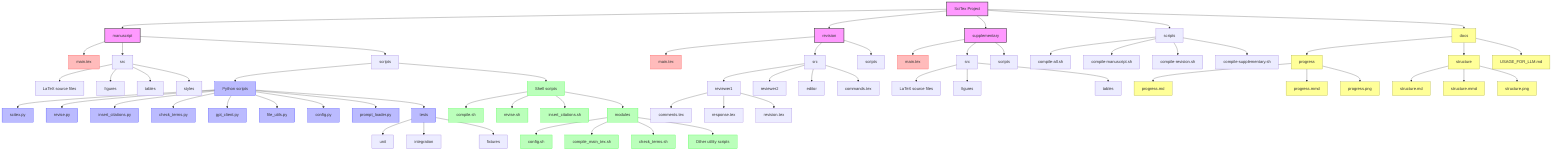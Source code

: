 graph TD
    A[SciTex Project] --> B[manuscript]
    A --> C[revision]
    A --> D[supplementary]
    A --> E[scripts]
    A --> F[docs]

    %% Manuscript section
    B --> B1[main.tex]
    B --> B2[src]
    B --> B3[scripts]
    
    %% Manuscript src subsection
    B2 --> B2_1[LaTeX source files]
    B2 --> B2_2[figures]
    B2 --> B2_3[tables]
    B2 --> B2_4[styles]
    
    %% Manuscript scripts subsection
    B3 --> B3_1[Python scripts]
    B3 --> B3_2[Shell scripts]
    
    %% Python scripts detail
    B3_1 --> B3_1_1[scitex.py]
    B3_1 --> B3_1_2[revise.py]
    B3_1 --> B3_1_3[insert_citations.py]
    B3_1 --> B3_1_4[check_terms.py]
    B3_1 --> B3_1_5[gpt_client.py]
    B3_1 --> B3_1_6[file_utils.py]
    B3_1 --> B3_1_7[config.py]
    B3_1 --> B3_1_8[prompt_loader.py]
    B3_1 --> B3_1_9[tests]
    
    %% Tests detail
    B3_1_9 --> B3_1_9_1[unit]
    B3_1_9 --> B3_1_9_2[integration]
    B3_1_9 --> B3_1_9_3[fixtures]
    
    %% Shell scripts detail
    B3_2 --> B3_2_1[compile.sh]
    B3_2 --> B3_2_2[revise.sh]
    B3_2 --> B3_2_3[insert_citations.sh]
    B3_2 --> B3_2_4[modules]
    
    %% Shell modules detail
    B3_2_4 --> B3_2_4_1[config.sh]
    B3_2_4 --> B3_2_4_2[compile_main_tex.sh]
    B3_2_4 --> B3_2_4_3[check_terms.sh]
    B3_2_4 --> B3_2_4_4[Other utility scripts]
    
    %% Revision section
    C --> C1[main.tex]
    C --> C2[src]
    C --> C3[scripts]
    
    %% Revision src subsection
    C2 --> C2_1[reviewer1]
    C2 --> C2_2[reviewer2]
    C2 --> C2_3[editor]
    C2 --> C2_4[commands.tex]
    
    %% Reviewer subsection
    C2_1 --> C2_1_1[comments.tex]
    C2_1 --> C2_1_2[response.tex]
    C2_1 --> C2_1_3[revision.tex]
    
    %% Supplementary section
    D --> D1[main.tex]
    D --> D2[src]
    D --> D3[scripts]
    
    %% Supplementary src subsection
    D2 --> D2_1[LaTeX source files]
    D2 --> D2_2[figures]
    D2 --> D2_3[tables]
    
    %% Root scripts section
    E --> E1[compile-all.sh]
    E --> E2[compile-manuscript.sh]
    E --> E3[compile-revision.sh]
    E --> E4[compile-supplementary.sh]
    
    %% Docs section
    F --> F1[progress]
    F --> F2[structure]
    F --> F3[USAGE_FOR_LLM.md]
    
    %% Progress docs
    F1 --> F1_1[progress.md]
    F1 --> F1_2[progress.mmd]
    F1 --> F1_3[progress.png]
    
    %% Structure docs
    F2 --> F2_1[structure.md]
    F2 --> F2_2[structure.mmd]
    F2 --> F2_3[structure.png]
    
    %% Styling classes
    classDef main fill:#f9f,stroke:#333,stroke-width:2px;
    classDef python fill:#bbf,stroke:#33f,stroke-width:1px;
    classDef shell fill:#bfb,stroke:#3f3,stroke-width:1px;
    classDef latex fill:#fbb,stroke:#f33,stroke-width:1px;
    classDef docs fill:#ff9,stroke:#993,stroke-width:1px;
    
    %% Apply styling
    class A main;
    class B,C,D main;
    class B1,C1,D1 latex;
    class B3_1,B3_1_1,B3_1_2,B3_1_3,B3_1_4,B3_1_5,B3_1_6,B3_1_7,B3_1_8,B3_1_9 python;
    class B3_2,B3_2_1,B3_2_2,B3_2_3,B3_2_4,B3_2_4_1,B3_2_4_2,B3_2_4_3,B3_2_4_4 shell;
    class F,F1,F2,F3,F1_1,F1_2,F1_3,F2_1,F2_2,F2_3 docs;